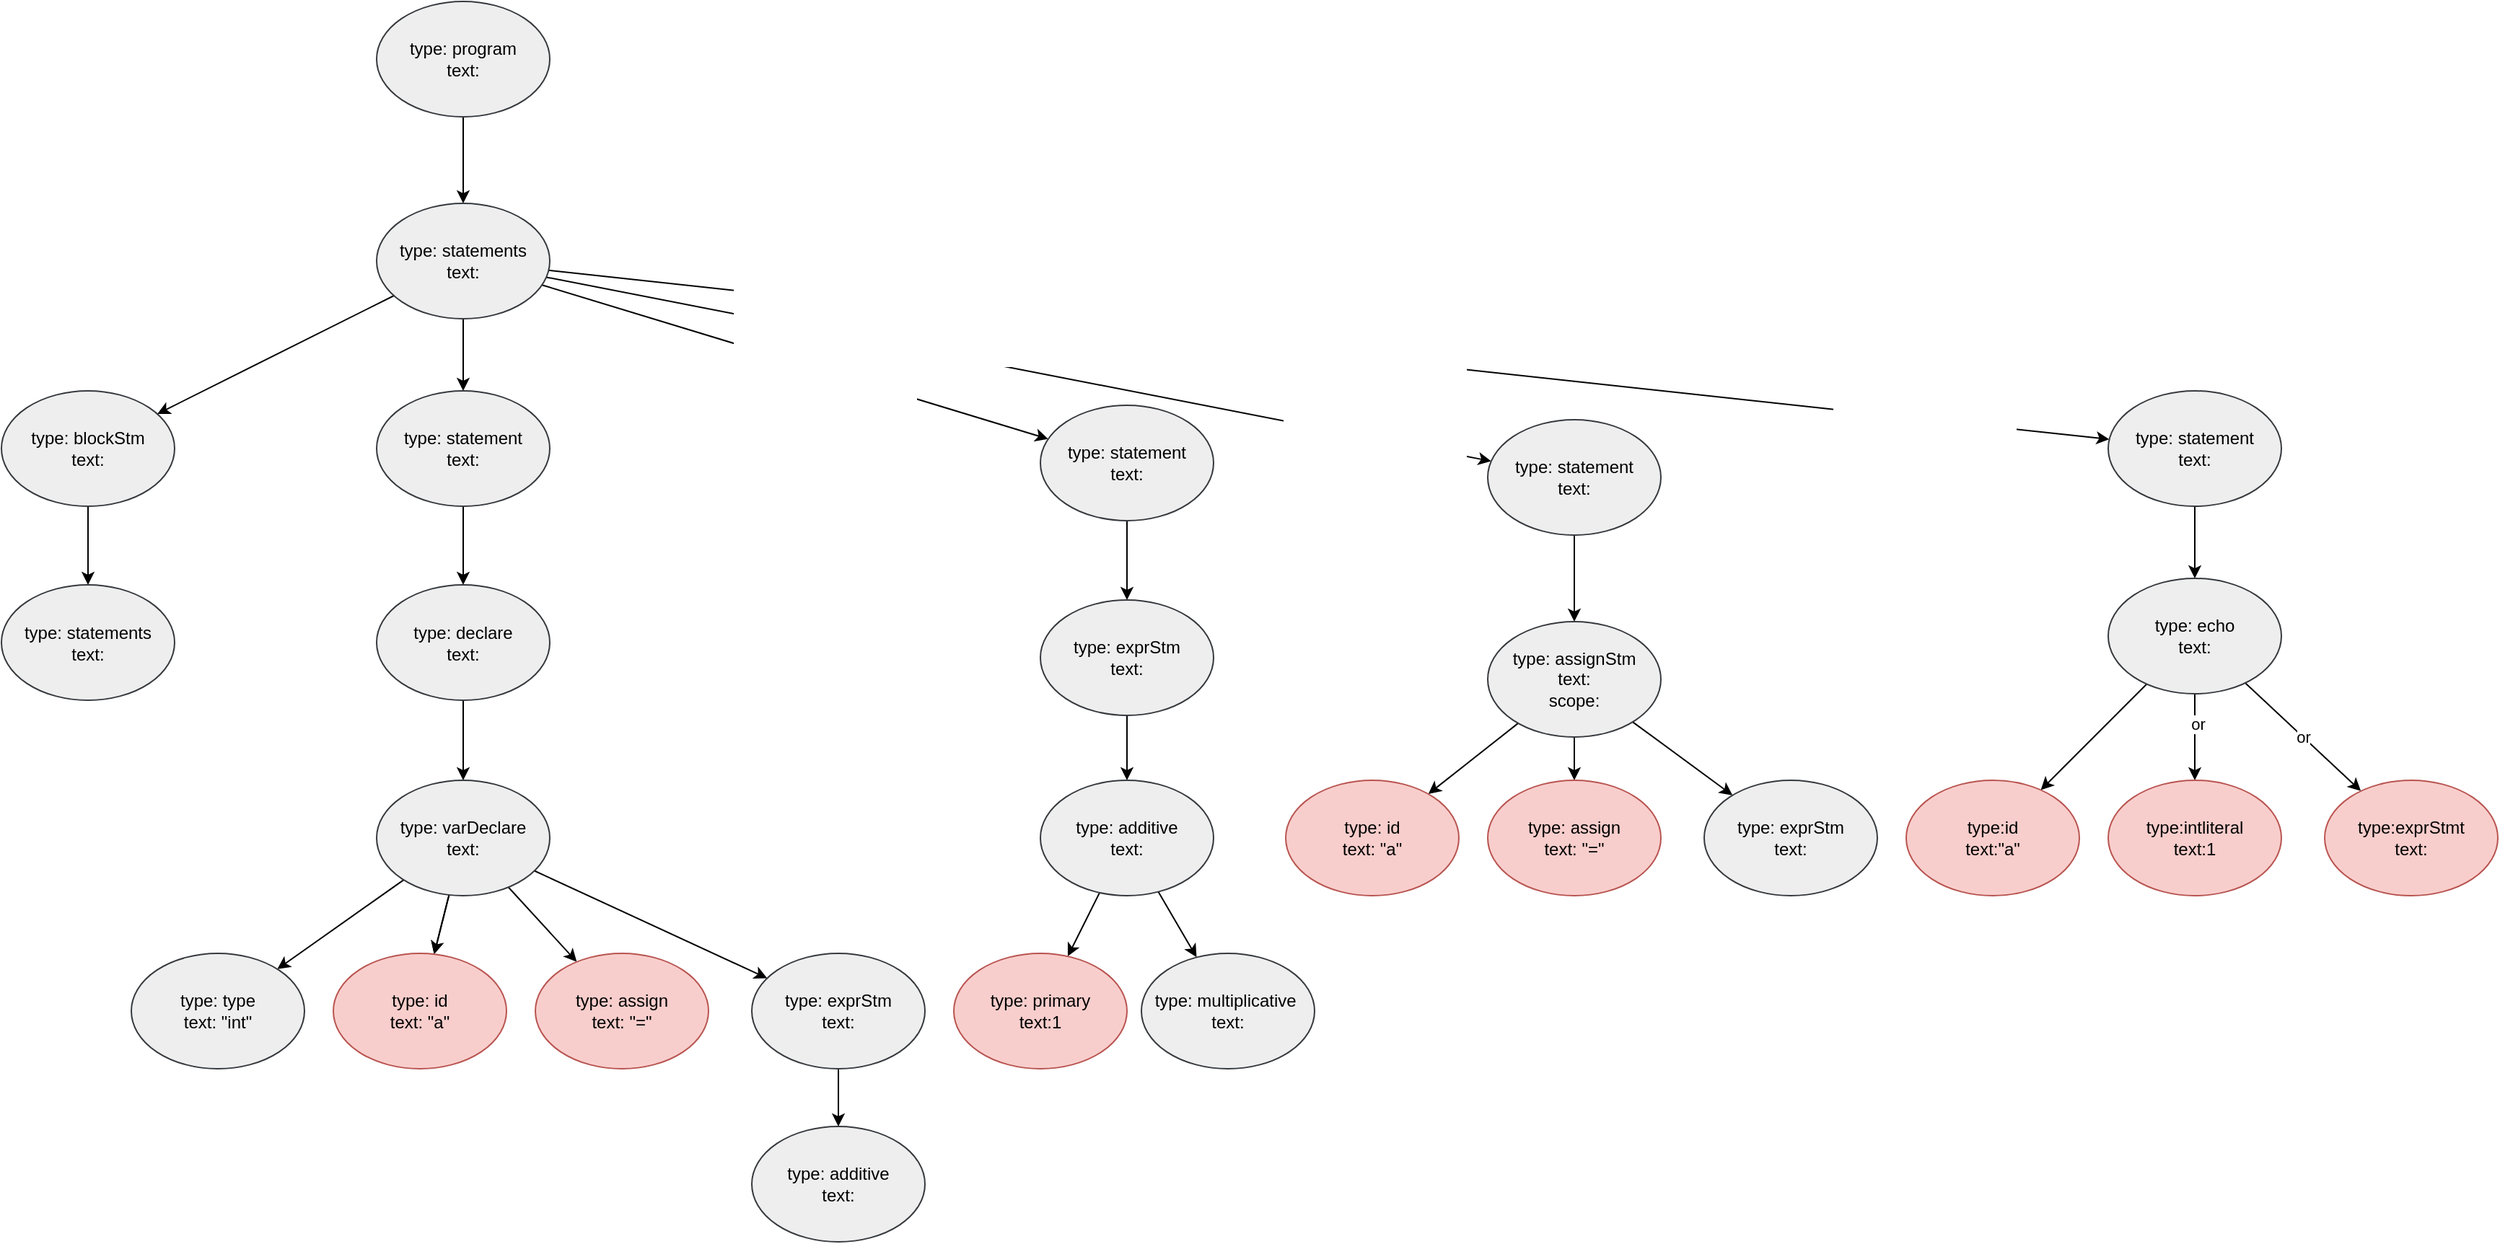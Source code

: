 <mxfile>
    <diagram id="mhCBieXG9H0Hiuy5WFCn" name="ast">
        <mxGraphModel dx="1565" dy="882" grid="1" gridSize="10" guides="1" tooltips="1" connect="1" arrows="1" fold="1" page="1" pageScale="1" pageWidth="827" pageHeight="1169" math="0" shadow="0">
            <root>
                <mxCell id="0"/>
                <mxCell id="1" parent="0"/>
                <mxCell id="2" value="" style="rounded=0;orthogonalLoop=1;jettySize=auto;html=1;" edge="1" parent="1" source="3" target="12">
                    <mxGeometry relative="1" as="geometry"/>
                </mxCell>
                <mxCell id="3" value="type: program&lt;br&gt;text:" style="ellipse;whiteSpace=wrap;html=1;fillColor=#eeeeee;strokeColor=#36393d;" vertex="1" parent="1">
                    <mxGeometry x="450" y="100" width="120" height="80" as="geometry"/>
                </mxCell>
                <mxCell id="4" value="" style="edgeStyle=none;rounded=0;orthogonalLoop=1;jettySize=auto;html=1;" edge="1" parent="1" source="5" target="6">
                    <mxGeometry relative="1" as="geometry"/>
                </mxCell>
                <mxCell id="5" value="type: blockStm&lt;br&gt;text:" style="ellipse;whiteSpace=wrap;html=1;fillColor=#eeeeee;strokeColor=#36393d;" vertex="1" parent="1">
                    <mxGeometry x="190" y="370" width="120" height="80" as="geometry"/>
                </mxCell>
                <mxCell id="6" value="type: statements&lt;br&gt;text:" style="ellipse;whiteSpace=wrap;html=1;fillColor=#eeeeee;strokeColor=#36393d;" vertex="1" parent="1">
                    <mxGeometry x="190" y="504.5" width="120" height="80" as="geometry"/>
                </mxCell>
                <mxCell id="7" style="edgeStyle=none;rounded=0;orthogonalLoop=1;jettySize=auto;html=1;" edge="1" parent="1" source="12" target="5">
                    <mxGeometry relative="1" as="geometry"/>
                </mxCell>
                <mxCell id="8" style="edgeStyle=none;rounded=0;orthogonalLoop=1;jettySize=auto;html=1;" edge="1" parent="1" source="12" target="14">
                    <mxGeometry relative="1" as="geometry"/>
                </mxCell>
                <mxCell id="9" style="edgeStyle=none;rounded=0;orthogonalLoop=1;jettySize=auto;html=1;" edge="1" parent="1" source="12" target="18">
                    <mxGeometry relative="1" as="geometry"/>
                </mxCell>
                <mxCell id="10" style="edgeStyle=none;rounded=0;orthogonalLoop=1;jettySize=auto;html=1;" edge="1" parent="1" source="12" target="22">
                    <mxGeometry relative="1" as="geometry"/>
                </mxCell>
                <mxCell id="11" style="rounded=0;orthogonalLoop=1;jettySize=auto;html=1;" edge="1" parent="1" source="12" target="46">
                    <mxGeometry relative="1" as="geometry">
                        <mxPoint x="1916" y="340" as="targetPoint"/>
                    </mxGeometry>
                </mxCell>
                <mxCell id="12" value="type: statements&lt;br&gt;text:" style="ellipse;whiteSpace=wrap;html=1;fillColor=#eeeeee;strokeColor=#36393d;" vertex="1" parent="1">
                    <mxGeometry x="450" y="240" width="120" height="80" as="geometry"/>
                </mxCell>
                <mxCell id="13" value="" style="edgeStyle=none;rounded=0;orthogonalLoop=1;jettySize=auto;html=1;" edge="1" parent="1" source="14" target="16">
                    <mxGeometry relative="1" as="geometry"/>
                </mxCell>
                <mxCell id="14" value="type: statement&lt;br&gt;text:" style="ellipse;whiteSpace=wrap;html=1;fillColor=#eeeeee;strokeColor=#36393d;" vertex="1" parent="1">
                    <mxGeometry x="450" y="370" width="120" height="80" as="geometry"/>
                </mxCell>
                <mxCell id="15" style="edgeStyle=none;rounded=0;orthogonalLoop=1;jettySize=auto;html=1;" edge="1" parent="1" source="16" target="32">
                    <mxGeometry relative="1" as="geometry"/>
                </mxCell>
                <mxCell id="16" value="type: declare&lt;br&gt;text:" style="ellipse;whiteSpace=wrap;html=1;fillColor=#eeeeee;strokeColor=#36393d;" vertex="1" parent="1">
                    <mxGeometry x="450" y="504.5" width="120" height="80" as="geometry"/>
                </mxCell>
                <mxCell id="17" value="" style="edgeStyle=none;rounded=0;orthogonalLoop=1;jettySize=auto;html=1;" edge="1" parent="1" source="18" target="20">
                    <mxGeometry relative="1" as="geometry"/>
                </mxCell>
                <mxCell id="18" value="type: statement&lt;br&gt;text:" style="ellipse;whiteSpace=wrap;html=1;fillColor=#eeeeee;strokeColor=#36393d;" vertex="1" parent="1">
                    <mxGeometry x="910" y="380" width="120" height="80" as="geometry"/>
                </mxCell>
                <mxCell id="19" value="" style="edgeStyle=none;rounded=0;orthogonalLoop=1;jettySize=auto;html=1;" edge="1" parent="1" source="20" target="40">
                    <mxGeometry relative="1" as="geometry"/>
                </mxCell>
                <mxCell id="20" value="type: exprStm&lt;br&gt;text:" style="ellipse;whiteSpace=wrap;html=1;fillColor=#eeeeee;strokeColor=#36393d;" vertex="1" parent="1">
                    <mxGeometry x="910" y="515" width="120" height="80" as="geometry"/>
                </mxCell>
                <mxCell id="21" value="" style="edgeStyle=none;rounded=0;orthogonalLoop=1;jettySize=auto;html=1;" edge="1" parent="1" source="22" target="26">
                    <mxGeometry relative="1" as="geometry"/>
                </mxCell>
                <mxCell id="22" value="type: statement&lt;br&gt;text:" style="ellipse;whiteSpace=wrap;html=1;fillColor=#eeeeee;strokeColor=#36393d;" vertex="1" parent="1">
                    <mxGeometry x="1220" y="390" width="120" height="80" as="geometry"/>
                </mxCell>
                <mxCell id="23" style="edgeStyle=none;rounded=0;orthogonalLoop=1;jettySize=auto;html=1;" edge="1" parent="1" source="26" target="42">
                    <mxGeometry relative="1" as="geometry"/>
                </mxCell>
                <mxCell id="24" style="edgeStyle=none;rounded=0;orthogonalLoop=1;jettySize=auto;html=1;" edge="1" parent="1" source="26" target="43">
                    <mxGeometry relative="1" as="geometry"/>
                </mxCell>
                <mxCell id="25" style="edgeStyle=none;rounded=0;orthogonalLoop=1;jettySize=auto;html=1;" edge="1" parent="1" source="26" target="44">
                    <mxGeometry relative="1" as="geometry"/>
                </mxCell>
                <mxCell id="26" value="type: assignStm&lt;br&gt;text:&lt;br&gt;scope:" style="ellipse;whiteSpace=wrap;html=1;fillColor=#eeeeee;strokeColor=#36393d;" vertex="1" parent="1">
                    <mxGeometry x="1220" y="530" width="120" height="80" as="geometry"/>
                </mxCell>
                <mxCell id="27" style="edgeStyle=none;rounded=0;orthogonalLoop=1;jettySize=auto;html=1;" edge="1" parent="1" source="32" target="33">
                    <mxGeometry relative="1" as="geometry"/>
                </mxCell>
                <mxCell id="28" style="edgeStyle=none;rounded=0;orthogonalLoop=1;jettySize=auto;html=1;" edge="1" parent="1" source="32" target="34">
                    <mxGeometry relative="1" as="geometry"/>
                </mxCell>
                <mxCell id="29" value="" style="edgeStyle=none;rounded=0;orthogonalLoop=1;jettySize=auto;html=1;" edge="1" parent="1" source="32" target="34">
                    <mxGeometry relative="1" as="geometry"/>
                </mxCell>
                <mxCell id="30" style="edgeStyle=none;rounded=0;orthogonalLoop=1;jettySize=auto;html=1;" edge="1" parent="1" source="32" target="35">
                    <mxGeometry relative="1" as="geometry"/>
                </mxCell>
                <mxCell id="31" style="edgeStyle=none;rounded=0;orthogonalLoop=1;jettySize=auto;html=1;" edge="1" parent="1" source="32" target="37">
                    <mxGeometry relative="1" as="geometry"/>
                </mxCell>
                <mxCell id="32" value="type: varDeclare&lt;br&gt;text:" style="ellipse;whiteSpace=wrap;html=1;fillColor=#eeeeee;strokeColor=#36393d;" vertex="1" parent="1">
                    <mxGeometry x="450" y="640" width="120" height="80" as="geometry"/>
                </mxCell>
                <mxCell id="33" value="type: type&lt;br&gt;text: &quot;int&quot;" style="ellipse;whiteSpace=wrap;html=1;fillColor=#eeeeee;strokeColor=#36393d;" vertex="1" parent="1">
                    <mxGeometry x="280" y="760" width="120" height="80" as="geometry"/>
                </mxCell>
                <mxCell id="34" value="type: id&lt;br&gt;text: &quot;a&quot;" style="ellipse;whiteSpace=wrap;html=1;fillColor=#f8cecc;strokeColor=#b85450;" vertex="1" parent="1">
                    <mxGeometry x="420" y="760" width="120" height="80" as="geometry"/>
                </mxCell>
                <mxCell id="35" value="type: assign&lt;br&gt;text: &quot;=&quot;" style="ellipse;whiteSpace=wrap;html=1;fillColor=#f8cecc;strokeColor=#b85450;" vertex="1" parent="1">
                    <mxGeometry x="560" y="760" width="120" height="80" as="geometry"/>
                </mxCell>
                <mxCell id="36" style="edgeStyle=none;rounded=0;orthogonalLoop=1;jettySize=auto;html=1;" edge="1" parent="1" source="37" target="41">
                    <mxGeometry relative="1" as="geometry"/>
                </mxCell>
                <mxCell id="37" value="type: exprStm&lt;br&gt;text:" style="ellipse;whiteSpace=wrap;html=1;fillColor=#eeeeee;strokeColor=#36393d;" vertex="1" parent="1">
                    <mxGeometry x="710" y="760" width="120" height="80" as="geometry"/>
                </mxCell>
                <mxCell id="38" style="rounded=0;orthogonalLoop=1;jettySize=auto;html=1;" edge="1" parent="1" source="40" target="53">
                    <mxGeometry relative="1" as="geometry"/>
                </mxCell>
                <mxCell id="39" style="edgeStyle=none;rounded=0;orthogonalLoop=1;jettySize=auto;html=1;" edge="1" parent="1" source="40" target="54">
                    <mxGeometry relative="1" as="geometry"/>
                </mxCell>
                <mxCell id="40" value="type: additive&lt;br&gt;text:" style="ellipse;whiteSpace=wrap;html=1;fillColor=#eeeeee;strokeColor=#36393d;" vertex="1" parent="1">
                    <mxGeometry x="910" y="640" width="120" height="80" as="geometry"/>
                </mxCell>
                <mxCell id="41" value="type: additive&lt;br&gt;text:" style="ellipse;whiteSpace=wrap;html=1;fillColor=#eeeeee;strokeColor=#36393d;" vertex="1" parent="1">
                    <mxGeometry x="710" y="880" width="120" height="80" as="geometry"/>
                </mxCell>
                <mxCell id="42" value="type: id&lt;br&gt;text: &quot;a&quot;" style="ellipse;whiteSpace=wrap;html=1;fillColor=#f8cecc;strokeColor=#b85450;" vertex="1" parent="1">
                    <mxGeometry x="1080" y="640" width="120" height="80" as="geometry"/>
                </mxCell>
                <mxCell id="43" value="type: assign&lt;br&gt;text: &quot;=&quot;" style="ellipse;whiteSpace=wrap;html=1;fillColor=#f8cecc;strokeColor=#b85450;" vertex="1" parent="1">
                    <mxGeometry x="1220" y="640" width="120" height="80" as="geometry"/>
                </mxCell>
                <mxCell id="44" value="type: exprStm&lt;br&gt;text:" style="ellipse;whiteSpace=wrap;html=1;fillColor=#eeeeee;strokeColor=#36393d;" vertex="1" parent="1">
                    <mxGeometry x="1370" y="640" width="120" height="80" as="geometry"/>
                </mxCell>
                <mxCell id="45" style="edgeStyle=none;rounded=0;orthogonalLoop=1;jettySize=auto;html=1;" edge="1" parent="1" source="46" target="51">
                    <mxGeometry relative="1" as="geometry"/>
                </mxCell>
                <mxCell id="46" value="type: statement&lt;br&gt;text:" style="ellipse;whiteSpace=wrap;html=1;fillColor=#eeeeee;strokeColor=#36393d;" vertex="1" parent="1">
                    <mxGeometry x="1650" y="370" width="120" height="80" as="geometry"/>
                </mxCell>
                <mxCell id="47" value="" style="edgeStyle=none;rounded=0;orthogonalLoop=1;jettySize=auto;html=1;" edge="1" parent="1" source="51" target="52">
                    <mxGeometry relative="1" as="geometry"/>
                </mxCell>
                <mxCell id="48" style="rounded=0;orthogonalLoop=1;jettySize=auto;html=1;" edge="1" parent="1" source="51" target="55">
                    <mxGeometry relative="1" as="geometry"/>
                </mxCell>
                <mxCell id="49" value="or" style="edgeLabel;html=1;align=center;verticalAlign=middle;resizable=0;points=[];" vertex="1" connectable="0" parent="48">
                    <mxGeometry x="-0.319" y="2" relative="1" as="geometry">
                        <mxPoint as="offset"/>
                    </mxGeometry>
                </mxCell>
                <mxCell id="50" value="or" style="edgeStyle=none;rounded=0;orthogonalLoop=1;jettySize=auto;html=1;" edge="1" parent="1" source="51" target="56">
                    <mxGeometry relative="1" as="geometry"/>
                </mxCell>
                <mxCell id="51" value="type: echo&lt;br&gt;text:" style="ellipse;whiteSpace=wrap;html=1;fillColor=#eeeeee;strokeColor=#36393d;" vertex="1" parent="1">
                    <mxGeometry x="1650" y="500" width="120" height="80" as="geometry"/>
                </mxCell>
                <mxCell id="52" value="type:id&lt;br&gt;text:&quot;a&quot;" style="ellipse;whiteSpace=wrap;html=1;fillColor=#f8cecc;strokeColor=#b85450;" vertex="1" parent="1">
                    <mxGeometry x="1510" y="640" width="120" height="80" as="geometry"/>
                </mxCell>
                <mxCell id="53" value="type: primary&lt;br&gt;text:1" style="ellipse;whiteSpace=wrap;html=1;fillColor=#f8cecc;strokeColor=#b85450;" vertex="1" parent="1">
                    <mxGeometry x="850" y="760" width="120" height="80" as="geometry"/>
                </mxCell>
                <mxCell id="54" value="type: multiplicative&amp;nbsp;&lt;br&gt;text:" style="ellipse;whiteSpace=wrap;html=1;fillColor=#eeeeee;strokeColor=#36393d;" vertex="1" parent="1">
                    <mxGeometry x="980" y="760" width="120" height="80" as="geometry"/>
                </mxCell>
                <mxCell id="55" value="type:intliteral&lt;br&gt;text:1" style="ellipse;whiteSpace=wrap;html=1;fillColor=#f8cecc;strokeColor=#b85450;" vertex="1" parent="1">
                    <mxGeometry x="1650" y="640" width="120" height="80" as="geometry"/>
                </mxCell>
                <mxCell id="56" value="type:exprStmt&lt;br&gt;text:" style="ellipse;whiteSpace=wrap;html=1;fillColor=#f8cecc;strokeColor=#b85450;" vertex="1" parent="1">
                    <mxGeometry x="1800" y="640" width="120" height="80" as="geometry"/>
                </mxCell>
            </root>
        </mxGraphModel>
    </diagram>
</mxfile>